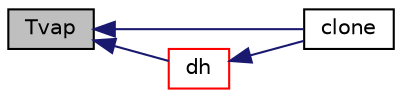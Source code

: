 digraph "Tvap"
{
  bgcolor="transparent";
  edge [fontname="Helvetica",fontsize="10",labelfontname="Helvetica",labelfontsize="10"];
  node [fontname="Helvetica",fontsize="10",shape=record];
  rankdir="LR";
  Node252 [label="Tvap",height=0.2,width=0.4,color="black", fillcolor="grey75", style="filled", fontcolor="black"];
  Node252 -> Node253 [dir="back",color="midnightblue",fontsize="10",style="solid",fontname="Helvetica"];
  Node253 [label="clone",height=0.2,width=0.4,color="black",URL="$a25445.html#a6d7553cfba31357b94c3905bdc0bf58c",tooltip="Construct and return a clone. "];
  Node252 -> Node254 [dir="back",color="midnightblue",fontsize="10",style="solid",fontname="Helvetica"];
  Node254 [label="dh",height=0.2,width=0.4,color="red",URL="$a25445.html#a4f97d9ee39e3791d7344e0aaad64e01c",tooltip="Return the enthalpy per unit mass. "];
  Node254 -> Node253 [dir="back",color="midnightblue",fontsize="10",style="solid",fontname="Helvetica"];
}
